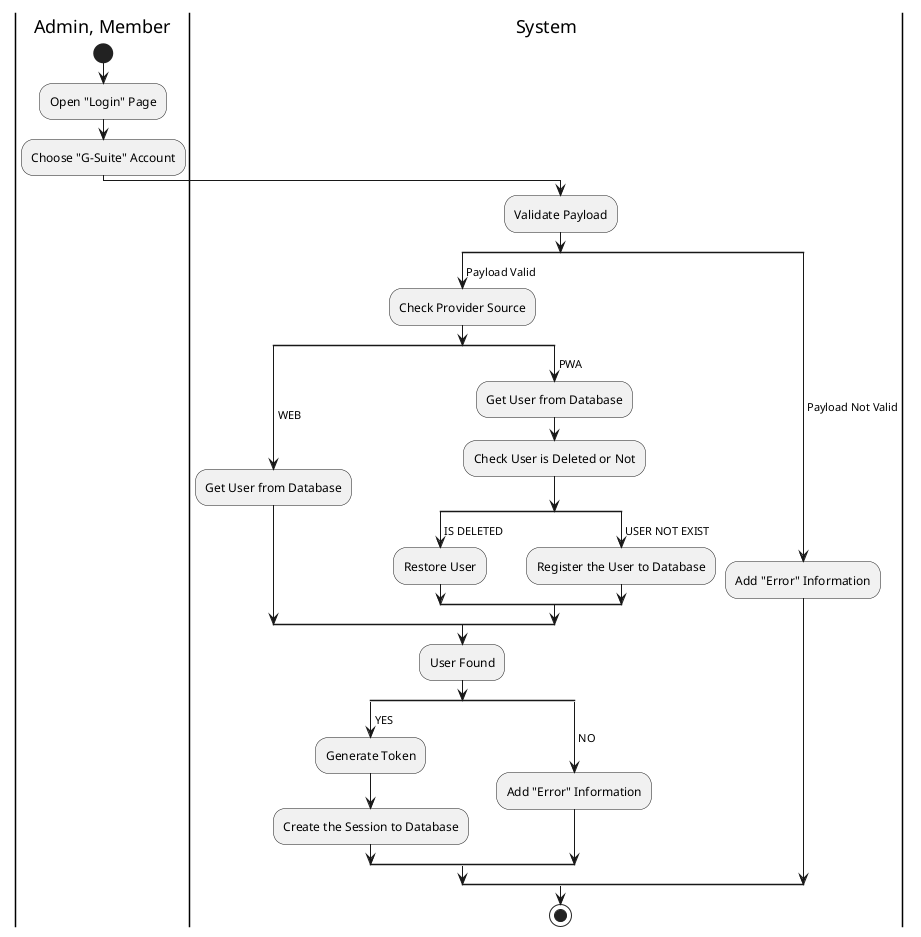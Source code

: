 @startuml Login

skinparam ConditionEndStyle hline
skinparam conditionStyle diamond
skinparam Monochrome true
skinparam Shadowing false

|Admin, Member|
start
:Open "Login" Page;
:Choose "G-Suite" Account;

|System|
:Validate Payload;

split
    -> Payload Valid;
    :Check Provider Source;
    split
        -> WEB;
        :Get User from Database;
    split again
        -> PWA;
        :Get User from Database;
        :Check User is Deleted or Not;
        split
            -> IS DELETED;
            :Restore User;
        split again
            -> USER NOT EXIST;
            :Register the User to Database;
        end split
    end split
    :User Found;
    split
        -> YES;
        :Generate Token;
        :Create the Session to Database;
    split again
        -> NO;
        :Add "Error" Information;
    end split
split again
    -> Payload Not Valid;
    :Add "Error" Information;
end split
stop

@enduml
